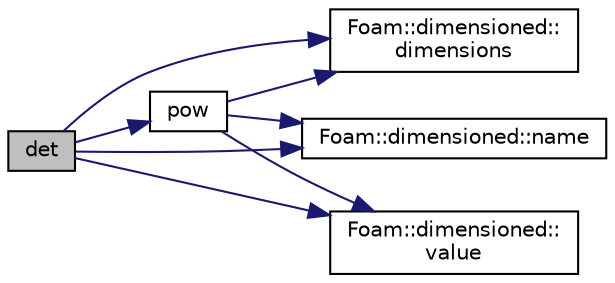 digraph "det"
{
  bgcolor="transparent";
  edge [fontname="Helvetica",fontsize="10",labelfontname="Helvetica",labelfontsize="10"];
  node [fontname="Helvetica",fontsize="10",shape=record];
  rankdir="LR";
  Node43347 [label="det",height=0.2,width=0.4,color="black", fillcolor="grey75", style="filled", fontcolor="black"];
  Node43347 -> Node43348 [color="midnightblue",fontsize="10",style="solid",fontname="Helvetica"];
  Node43348 [label="Foam::dimensioned::\ldimensions",height=0.2,width=0.4,color="black",URL="$a27473.html#a512673c2674ca2d38885f1bb5f6994fb",tooltip="Return const reference to dimensions. "];
  Node43347 -> Node43349 [color="midnightblue",fontsize="10",style="solid",fontname="Helvetica"];
  Node43349 [label="Foam::dimensioned::name",height=0.2,width=0.4,color="black",URL="$a27473.html#ade4113569ef0db70665fded275a5e38e",tooltip="Return const reference to name. "];
  Node43347 -> Node43350 [color="midnightblue",fontsize="10",style="solid",fontname="Helvetica"];
  Node43350 [label="pow",height=0.2,width=0.4,color="black",URL="$a21851.html#a7500c8e9d27a442adc75e287de074c7c"];
  Node43350 -> Node43348 [color="midnightblue",fontsize="10",style="solid",fontname="Helvetica"];
  Node43350 -> Node43349 [color="midnightblue",fontsize="10",style="solid",fontname="Helvetica"];
  Node43350 -> Node43351 [color="midnightblue",fontsize="10",style="solid",fontname="Helvetica"];
  Node43351 [label="Foam::dimensioned::\lvalue",height=0.2,width=0.4,color="black",URL="$a27473.html#a7948200a26c85fc3a83ffa510a91d668",tooltip="Return const reference to value. "];
  Node43347 -> Node43351 [color="midnightblue",fontsize="10",style="solid",fontname="Helvetica"];
}
